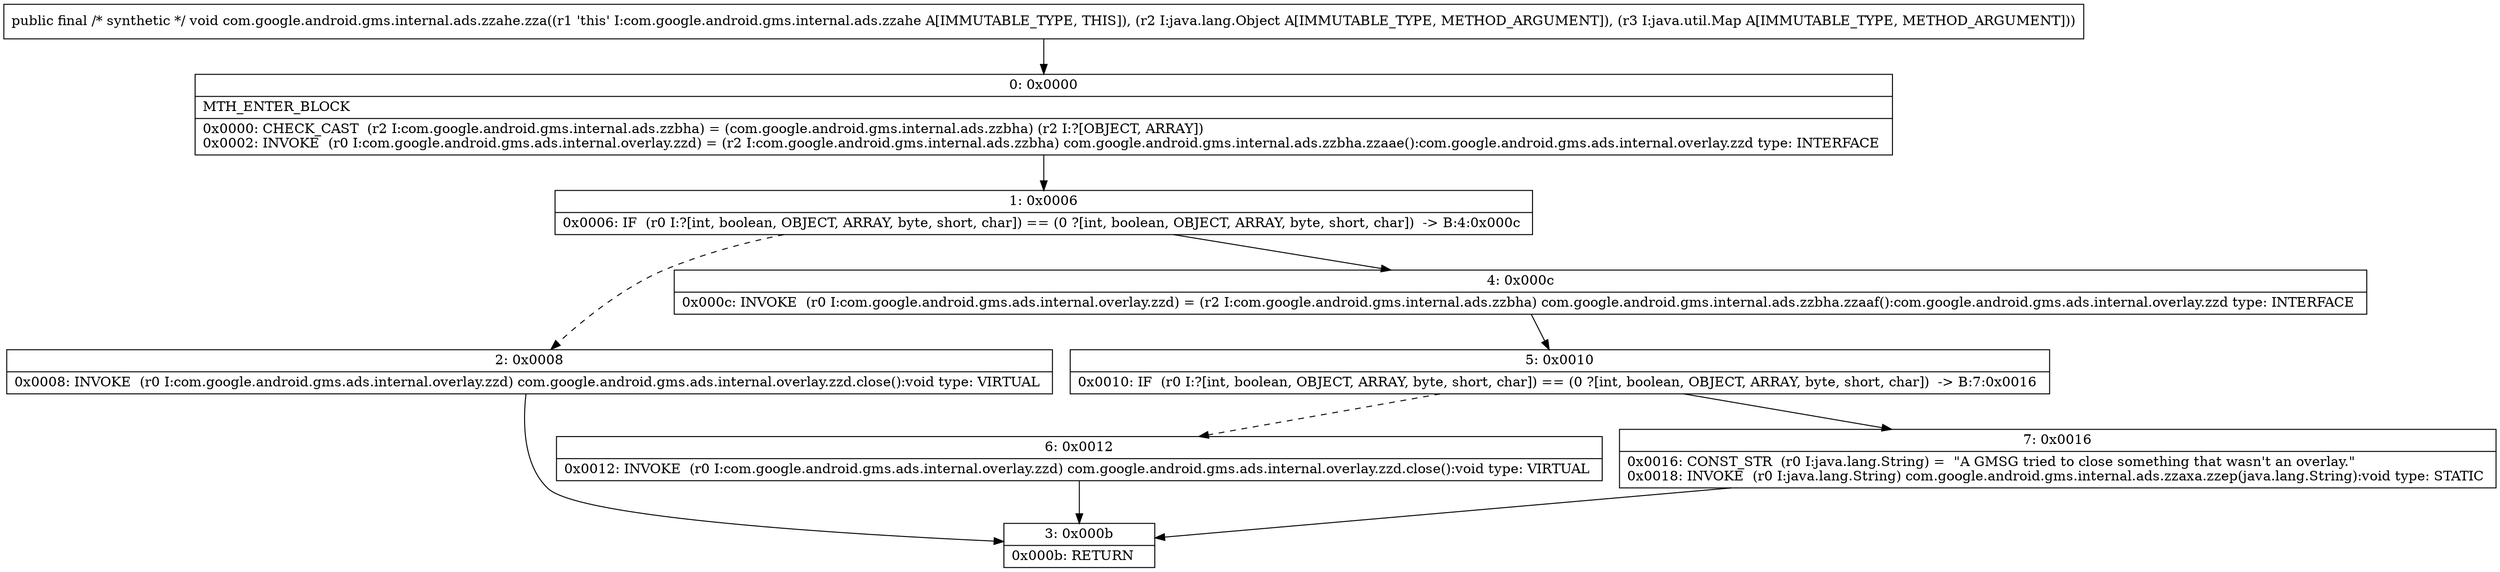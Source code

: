 digraph "CFG forcom.google.android.gms.internal.ads.zzahe.zza(Ljava\/lang\/Object;Ljava\/util\/Map;)V" {
Node_0 [shape=record,label="{0\:\ 0x0000|MTH_ENTER_BLOCK\l|0x0000: CHECK_CAST  (r2 I:com.google.android.gms.internal.ads.zzbha) = (com.google.android.gms.internal.ads.zzbha) (r2 I:?[OBJECT, ARRAY]) \l0x0002: INVOKE  (r0 I:com.google.android.gms.ads.internal.overlay.zzd) = (r2 I:com.google.android.gms.internal.ads.zzbha) com.google.android.gms.internal.ads.zzbha.zzaae():com.google.android.gms.ads.internal.overlay.zzd type: INTERFACE \l}"];
Node_1 [shape=record,label="{1\:\ 0x0006|0x0006: IF  (r0 I:?[int, boolean, OBJECT, ARRAY, byte, short, char]) == (0 ?[int, boolean, OBJECT, ARRAY, byte, short, char])  \-\> B:4:0x000c \l}"];
Node_2 [shape=record,label="{2\:\ 0x0008|0x0008: INVOKE  (r0 I:com.google.android.gms.ads.internal.overlay.zzd) com.google.android.gms.ads.internal.overlay.zzd.close():void type: VIRTUAL \l}"];
Node_3 [shape=record,label="{3\:\ 0x000b|0x000b: RETURN   \l}"];
Node_4 [shape=record,label="{4\:\ 0x000c|0x000c: INVOKE  (r0 I:com.google.android.gms.ads.internal.overlay.zzd) = (r2 I:com.google.android.gms.internal.ads.zzbha) com.google.android.gms.internal.ads.zzbha.zzaaf():com.google.android.gms.ads.internal.overlay.zzd type: INTERFACE \l}"];
Node_5 [shape=record,label="{5\:\ 0x0010|0x0010: IF  (r0 I:?[int, boolean, OBJECT, ARRAY, byte, short, char]) == (0 ?[int, boolean, OBJECT, ARRAY, byte, short, char])  \-\> B:7:0x0016 \l}"];
Node_6 [shape=record,label="{6\:\ 0x0012|0x0012: INVOKE  (r0 I:com.google.android.gms.ads.internal.overlay.zzd) com.google.android.gms.ads.internal.overlay.zzd.close():void type: VIRTUAL \l}"];
Node_7 [shape=record,label="{7\:\ 0x0016|0x0016: CONST_STR  (r0 I:java.lang.String) =  \"A GMSG tried to close something that wasn't an overlay.\" \l0x0018: INVOKE  (r0 I:java.lang.String) com.google.android.gms.internal.ads.zzaxa.zzep(java.lang.String):void type: STATIC \l}"];
MethodNode[shape=record,label="{public final \/* synthetic *\/ void com.google.android.gms.internal.ads.zzahe.zza((r1 'this' I:com.google.android.gms.internal.ads.zzahe A[IMMUTABLE_TYPE, THIS]), (r2 I:java.lang.Object A[IMMUTABLE_TYPE, METHOD_ARGUMENT]), (r3 I:java.util.Map A[IMMUTABLE_TYPE, METHOD_ARGUMENT])) }"];
MethodNode -> Node_0;
Node_0 -> Node_1;
Node_1 -> Node_2[style=dashed];
Node_1 -> Node_4;
Node_2 -> Node_3;
Node_4 -> Node_5;
Node_5 -> Node_6[style=dashed];
Node_5 -> Node_7;
Node_6 -> Node_3;
Node_7 -> Node_3;
}

